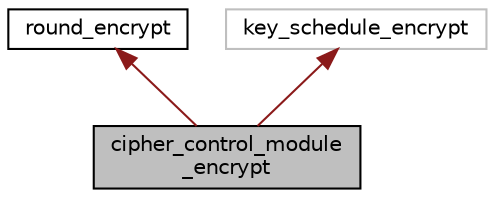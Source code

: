 digraph "cipher_control_module_encrypt"
{
 // INTERACTIVE_SVG=YES
  edge [fontname="Helvetica",fontsize="10",labelfontname="Helvetica",labelfontsize="10"];
  node [fontname="Helvetica",fontsize="10",shape=record];
  Node0 [label="cipher_control_module\l_encrypt",height=0.2,width=0.4,color="black", fillcolor="grey75", style="filled", fontcolor="black"];
  Node1 -> Node0 [dir="back",color="firebrick4",fontsize="10",style="solid",fontname="Helvetica"];
  Node1 [label="round_encrypt",height=0.2,width=0.4,color="black", fillcolor="white", style="filled",URL="$d8/d2b/enumround__encrypt.html"];
  Node2 -> Node0 [dir="back",color="firebrick4",fontsize="10",style="solid",fontname="Helvetica"];
  Node2 [label="key_schedule_encrypt",height=0.2,width=0.4,color="grey75", fillcolor="white", style="filled"];
}
